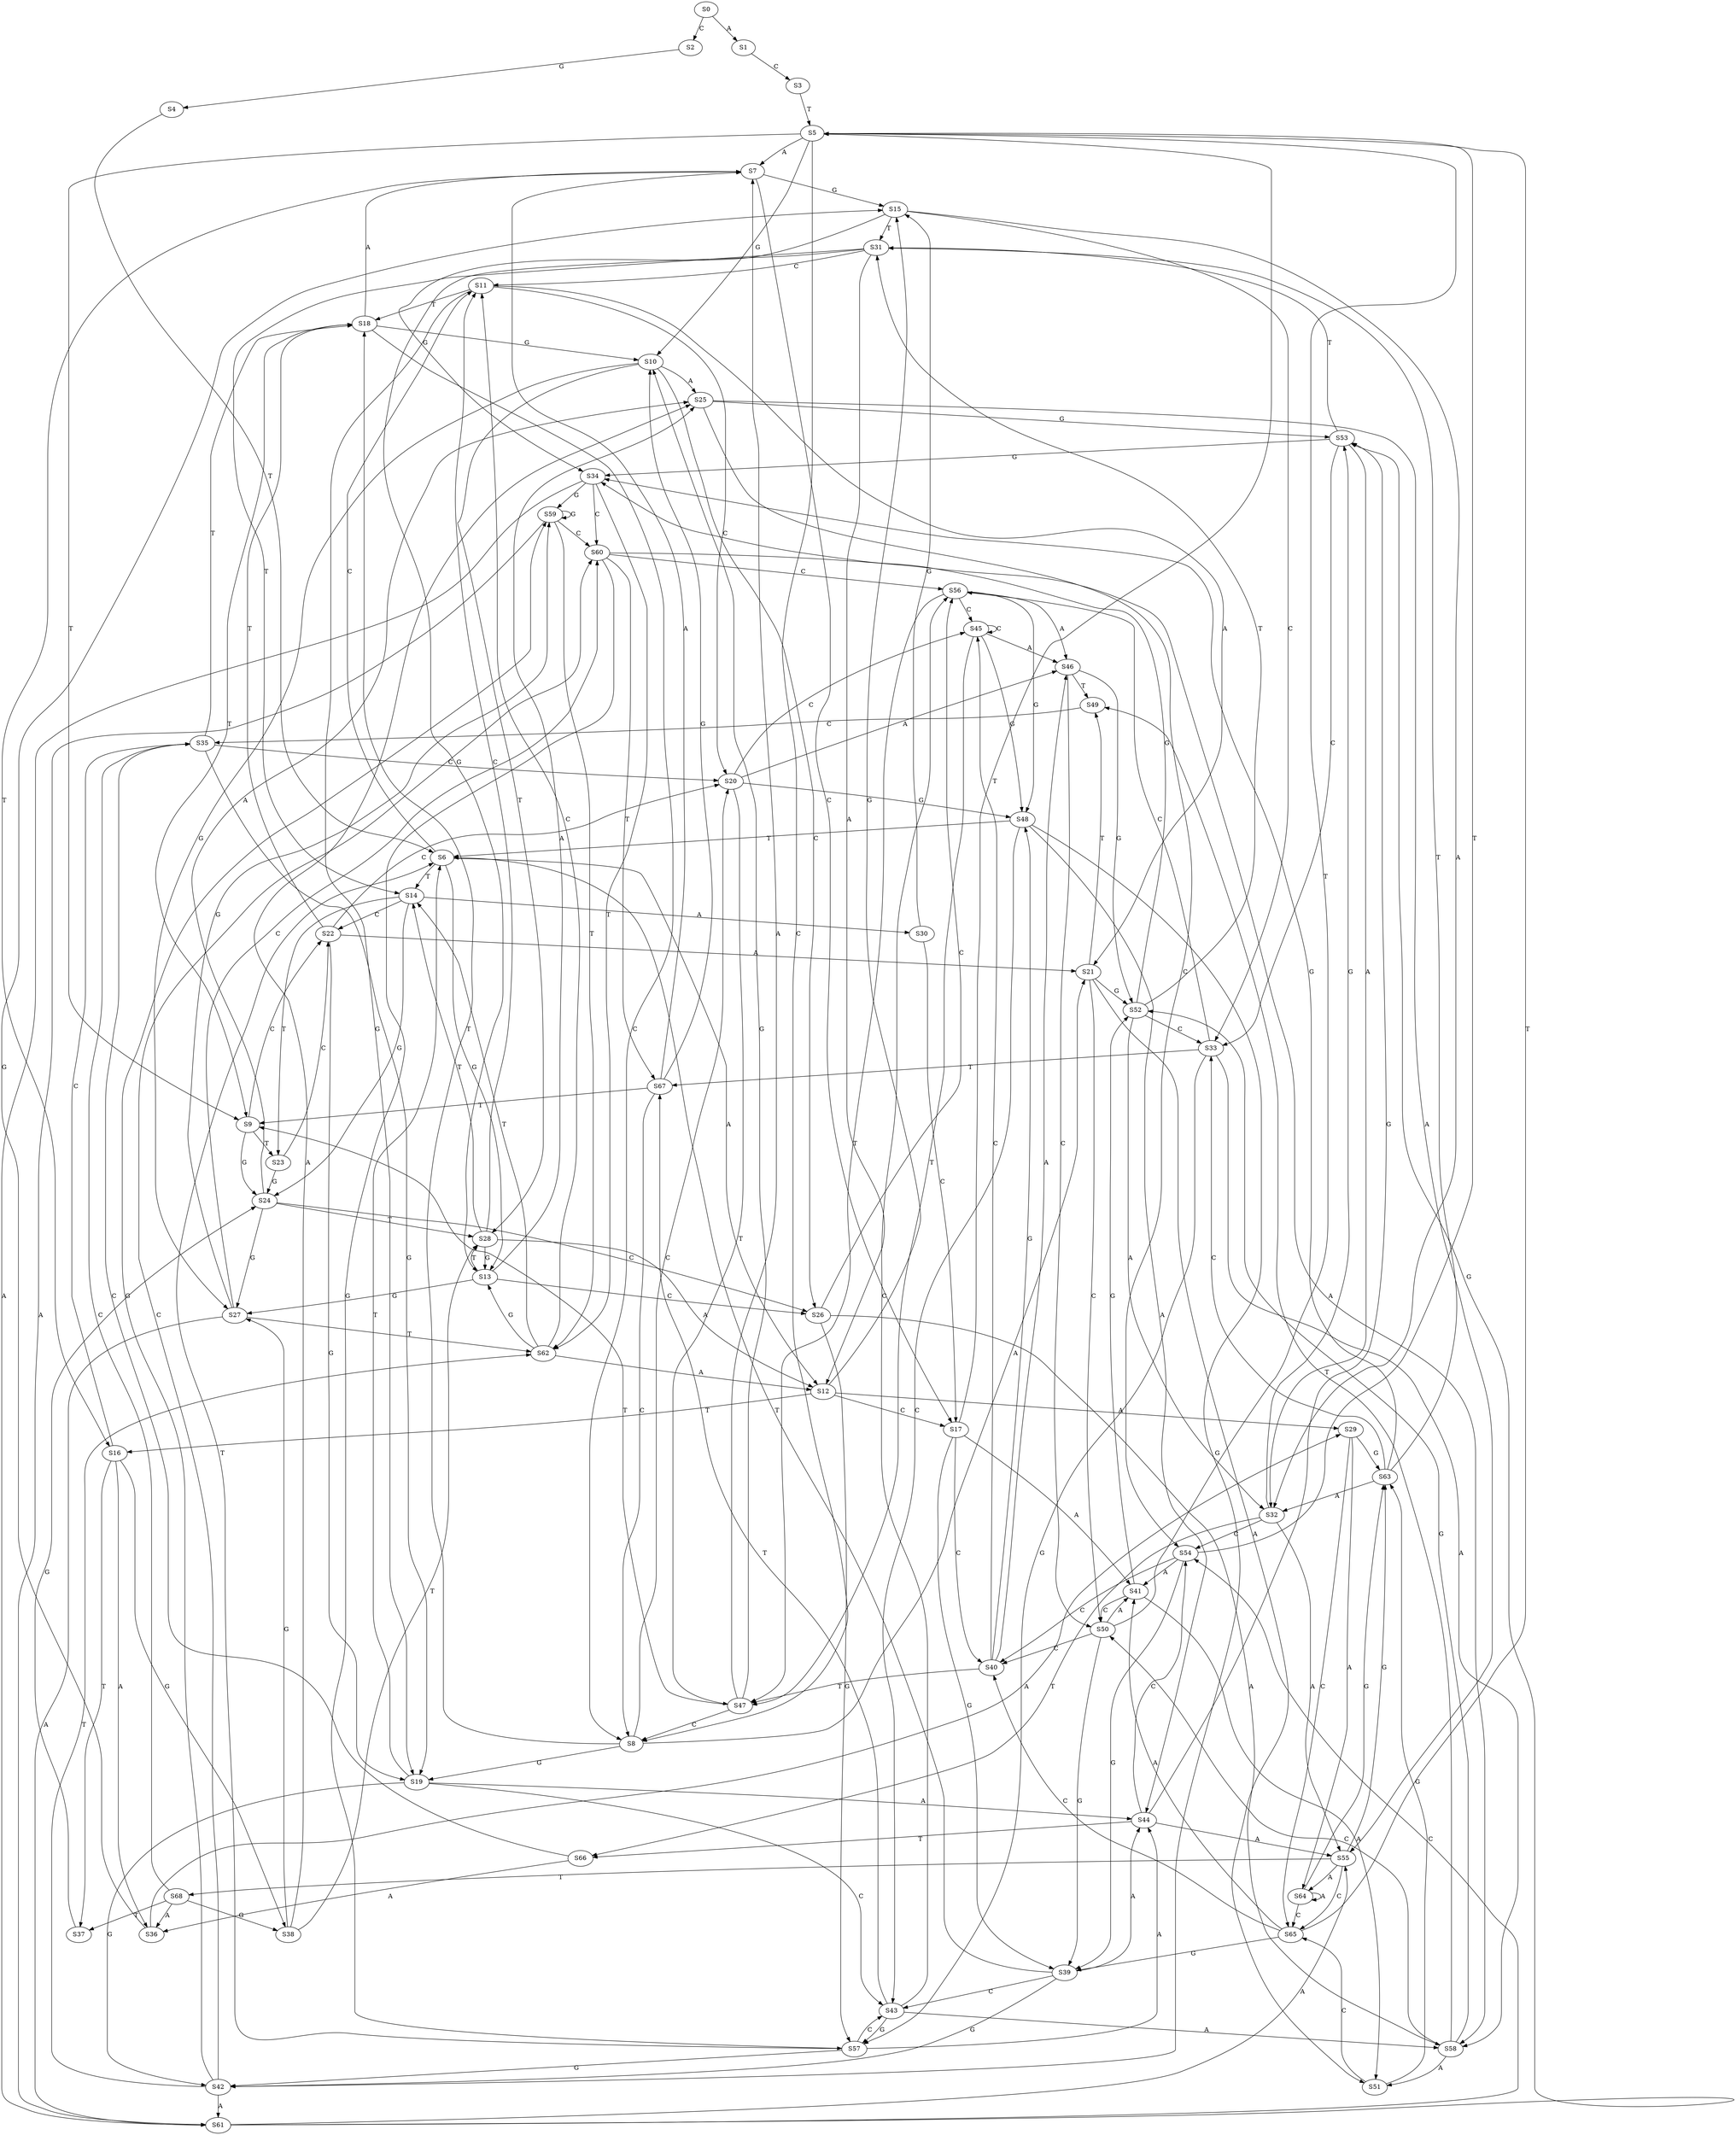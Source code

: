 strict digraph  {
	S0 -> S1 [ label = A ];
	S0 -> S2 [ label = C ];
	S1 -> S3 [ label = C ];
	S2 -> S4 [ label = G ];
	S3 -> S5 [ label = T ];
	S4 -> S6 [ label = T ];
	S5 -> S7 [ label = A ];
	S5 -> S8 [ label = C ];
	S5 -> S9 [ label = T ];
	S5 -> S10 [ label = G ];
	S6 -> S11 [ label = C ];
	S6 -> S12 [ label = A ];
	S6 -> S13 [ label = G ];
	S6 -> S14 [ label = T ];
	S7 -> S15 [ label = G ];
	S7 -> S16 [ label = T ];
	S7 -> S17 [ label = C ];
	S8 -> S18 [ label = T ];
	S8 -> S19 [ label = G ];
	S8 -> S20 [ label = C ];
	S8 -> S21 [ label = A ];
	S9 -> S22 [ label = C ];
	S9 -> S23 [ label = T ];
	S9 -> S24 [ label = G ];
	S10 -> S25 [ label = A ];
	S10 -> S26 [ label = C ];
	S10 -> S27 [ label = G ];
	S10 -> S28 [ label = T ];
	S11 -> S18 [ label = T ];
	S11 -> S19 [ label = G ];
	S11 -> S21 [ label = A ];
	S11 -> S20 [ label = C ];
	S12 -> S16 [ label = T ];
	S12 -> S15 [ label = G ];
	S12 -> S29 [ label = A ];
	S12 -> S17 [ label = C ];
	S13 -> S28 [ label = T ];
	S13 -> S27 [ label = G ];
	S13 -> S25 [ label = A ];
	S13 -> S26 [ label = C ];
	S14 -> S22 [ label = C ];
	S14 -> S24 [ label = G ];
	S14 -> S30 [ label = A ];
	S14 -> S23 [ label = T ];
	S15 -> S31 [ label = T ];
	S15 -> S32 [ label = A ];
	S15 -> S33 [ label = C ];
	S15 -> S34 [ label = G ];
	S16 -> S35 [ label = C ];
	S16 -> S36 [ label = A ];
	S16 -> S37 [ label = T ];
	S16 -> S38 [ label = G ];
	S17 -> S39 [ label = G ];
	S17 -> S5 [ label = T ];
	S17 -> S40 [ label = C ];
	S17 -> S41 [ label = A ];
	S18 -> S10 [ label = G ];
	S18 -> S8 [ label = C ];
	S18 -> S7 [ label = A ];
	S18 -> S9 [ label = T ];
	S19 -> S42 [ label = G ];
	S19 -> S6 [ label = T ];
	S19 -> S43 [ label = C ];
	S19 -> S44 [ label = A ];
	S20 -> S45 [ label = C ];
	S20 -> S46 [ label = A ];
	S20 -> S47 [ label = T ];
	S20 -> S48 [ label = G ];
	S21 -> S49 [ label = T ];
	S21 -> S50 [ label = C ];
	S21 -> S51 [ label = A ];
	S21 -> S52 [ label = G ];
	S22 -> S21 [ label = A ];
	S22 -> S20 [ label = C ];
	S22 -> S19 [ label = G ];
	S22 -> S18 [ label = T ];
	S23 -> S24 [ label = G ];
	S23 -> S22 [ label = C ];
	S24 -> S27 [ label = G ];
	S24 -> S26 [ label = C ];
	S24 -> S28 [ label = T ];
	S24 -> S25 [ label = A ];
	S25 -> S53 [ label = G ];
	S25 -> S54 [ label = C ];
	S25 -> S55 [ label = A ];
	S26 -> S56 [ label = C ];
	S26 -> S57 [ label = G ];
	S26 -> S58 [ label = A ];
	S27 -> S59 [ label = G ];
	S27 -> S60 [ label = C ];
	S27 -> S61 [ label = A ];
	S27 -> S62 [ label = T ];
	S28 -> S11 [ label = C ];
	S28 -> S14 [ label = T ];
	S28 -> S13 [ label = G ];
	S28 -> S12 [ label = A ];
	S29 -> S63 [ label = G ];
	S29 -> S64 [ label = A ];
	S29 -> S65 [ label = C ];
	S30 -> S17 [ label = C ];
	S30 -> S15 [ label = G ];
	S31 -> S12 [ label = A ];
	S31 -> S11 [ label = C ];
	S31 -> S13 [ label = G ];
	S31 -> S14 [ label = T ];
	S32 -> S55 [ label = A ];
	S32 -> S54 [ label = C ];
	S32 -> S66 [ label = T ];
	S32 -> S53 [ label = G ];
	S33 -> S56 [ label = C ];
	S33 -> S58 [ label = A ];
	S33 -> S57 [ label = G ];
	S33 -> S67 [ label = T ];
	S34 -> S61 [ label = A ];
	S34 -> S59 [ label = G ];
	S34 -> S62 [ label = T ];
	S34 -> S60 [ label = C ];
	S35 -> S20 [ label = C ];
	S35 -> S19 [ label = G ];
	S35 -> S18 [ label = T ];
	S36 -> S15 [ label = G ];
	S36 -> S29 [ label = A ];
	S37 -> S24 [ label = G ];
	S38 -> S27 [ label = G ];
	S38 -> S25 [ label = A ];
	S38 -> S28 [ label = T ];
	S39 -> S42 [ label = G ];
	S39 -> S44 [ label = A ];
	S39 -> S6 [ label = T ];
	S39 -> S43 [ label = C ];
	S40 -> S45 [ label = C ];
	S40 -> S46 [ label = A ];
	S40 -> S47 [ label = T ];
	S40 -> S48 [ label = G ];
	S41 -> S52 [ label = G ];
	S41 -> S50 [ label = C ];
	S41 -> S51 [ label = A ];
	S42 -> S61 [ label = A ];
	S42 -> S59 [ label = G ];
	S42 -> S60 [ label = C ];
	S42 -> S62 [ label = T ];
	S43 -> S57 [ label = G ];
	S43 -> S67 [ label = T ];
	S43 -> S56 [ label = C ];
	S43 -> S58 [ label = A ];
	S44 -> S55 [ label = A ];
	S44 -> S54 [ label = C ];
	S44 -> S53 [ label = G ];
	S44 -> S66 [ label = T ];
	S45 -> S48 [ label = G ];
	S45 -> S45 [ label = C ];
	S45 -> S46 [ label = A ];
	S45 -> S47 [ label = T ];
	S46 -> S52 [ label = G ];
	S46 -> S49 [ label = T ];
	S46 -> S50 [ label = C ];
	S47 -> S10 [ label = G ];
	S47 -> S8 [ label = C ];
	S47 -> S9 [ label = T ];
	S47 -> S7 [ label = A ];
	S48 -> S44 [ label = A ];
	S48 -> S42 [ label = G ];
	S48 -> S6 [ label = T ];
	S48 -> S43 [ label = C ];
	S49 -> S35 [ label = C ];
	S50 -> S5 [ label = T ];
	S50 -> S39 [ label = G ];
	S50 -> S41 [ label = A ];
	S50 -> S40 [ label = C ];
	S51 -> S63 [ label = G ];
	S51 -> S65 [ label = C ];
	S52 -> S34 [ label = G ];
	S52 -> S31 [ label = T ];
	S52 -> S32 [ label = A ];
	S52 -> S33 [ label = C ];
	S53 -> S31 [ label = T ];
	S53 -> S34 [ label = G ];
	S53 -> S32 [ label = A ];
	S53 -> S33 [ label = C ];
	S54 -> S5 [ label = T ];
	S54 -> S39 [ label = G ];
	S54 -> S40 [ label = C ];
	S54 -> S41 [ label = A ];
	S55 -> S68 [ label = T ];
	S55 -> S65 [ label = C ];
	S55 -> S64 [ label = A ];
	S55 -> S63 [ label = G ];
	S56 -> S48 [ label = G ];
	S56 -> S46 [ label = A ];
	S56 -> S47 [ label = T ];
	S56 -> S45 [ label = C ];
	S57 -> S42 [ label = G ];
	S57 -> S44 [ label = A ];
	S57 -> S6 [ label = T ];
	S57 -> S43 [ label = C ];
	S58 -> S52 [ label = G ];
	S58 -> S50 [ label = C ];
	S58 -> S51 [ label = A ];
	S58 -> S49 [ label = T ];
	S59 -> S62 [ label = T ];
	S59 -> S60 [ label = C ];
	S59 -> S59 [ label = G ];
	S59 -> S61 [ label = A ];
	S60 -> S67 [ label = T ];
	S60 -> S56 [ label = C ];
	S60 -> S58 [ label = A ];
	S60 -> S57 [ label = G ];
	S61 -> S55 [ label = A ];
	S61 -> S53 [ label = G ];
	S61 -> S54 [ label = C ];
	S62 -> S12 [ label = A ];
	S62 -> S11 [ label = C ];
	S62 -> S13 [ label = G ];
	S62 -> S14 [ label = T ];
	S63 -> S31 [ label = T ];
	S63 -> S32 [ label = A ];
	S63 -> S33 [ label = C ];
	S63 -> S34 [ label = G ];
	S64 -> S63 [ label = G ];
	S64 -> S65 [ label = C ];
	S64 -> S64 [ label = A ];
	S65 -> S41 [ label = A ];
	S65 -> S40 [ label = C ];
	S65 -> S39 [ label = G ];
	S65 -> S5 [ label = T ];
	S66 -> S36 [ label = A ];
	S66 -> S35 [ label = C ];
	S67 -> S7 [ label = A ];
	S67 -> S8 [ label = C ];
	S67 -> S9 [ label = T ];
	S67 -> S10 [ label = G ];
	S68 -> S36 [ label = A ];
	S68 -> S35 [ label = C ];
	S68 -> S38 [ label = G ];
	S68 -> S37 [ label = T ];
}
